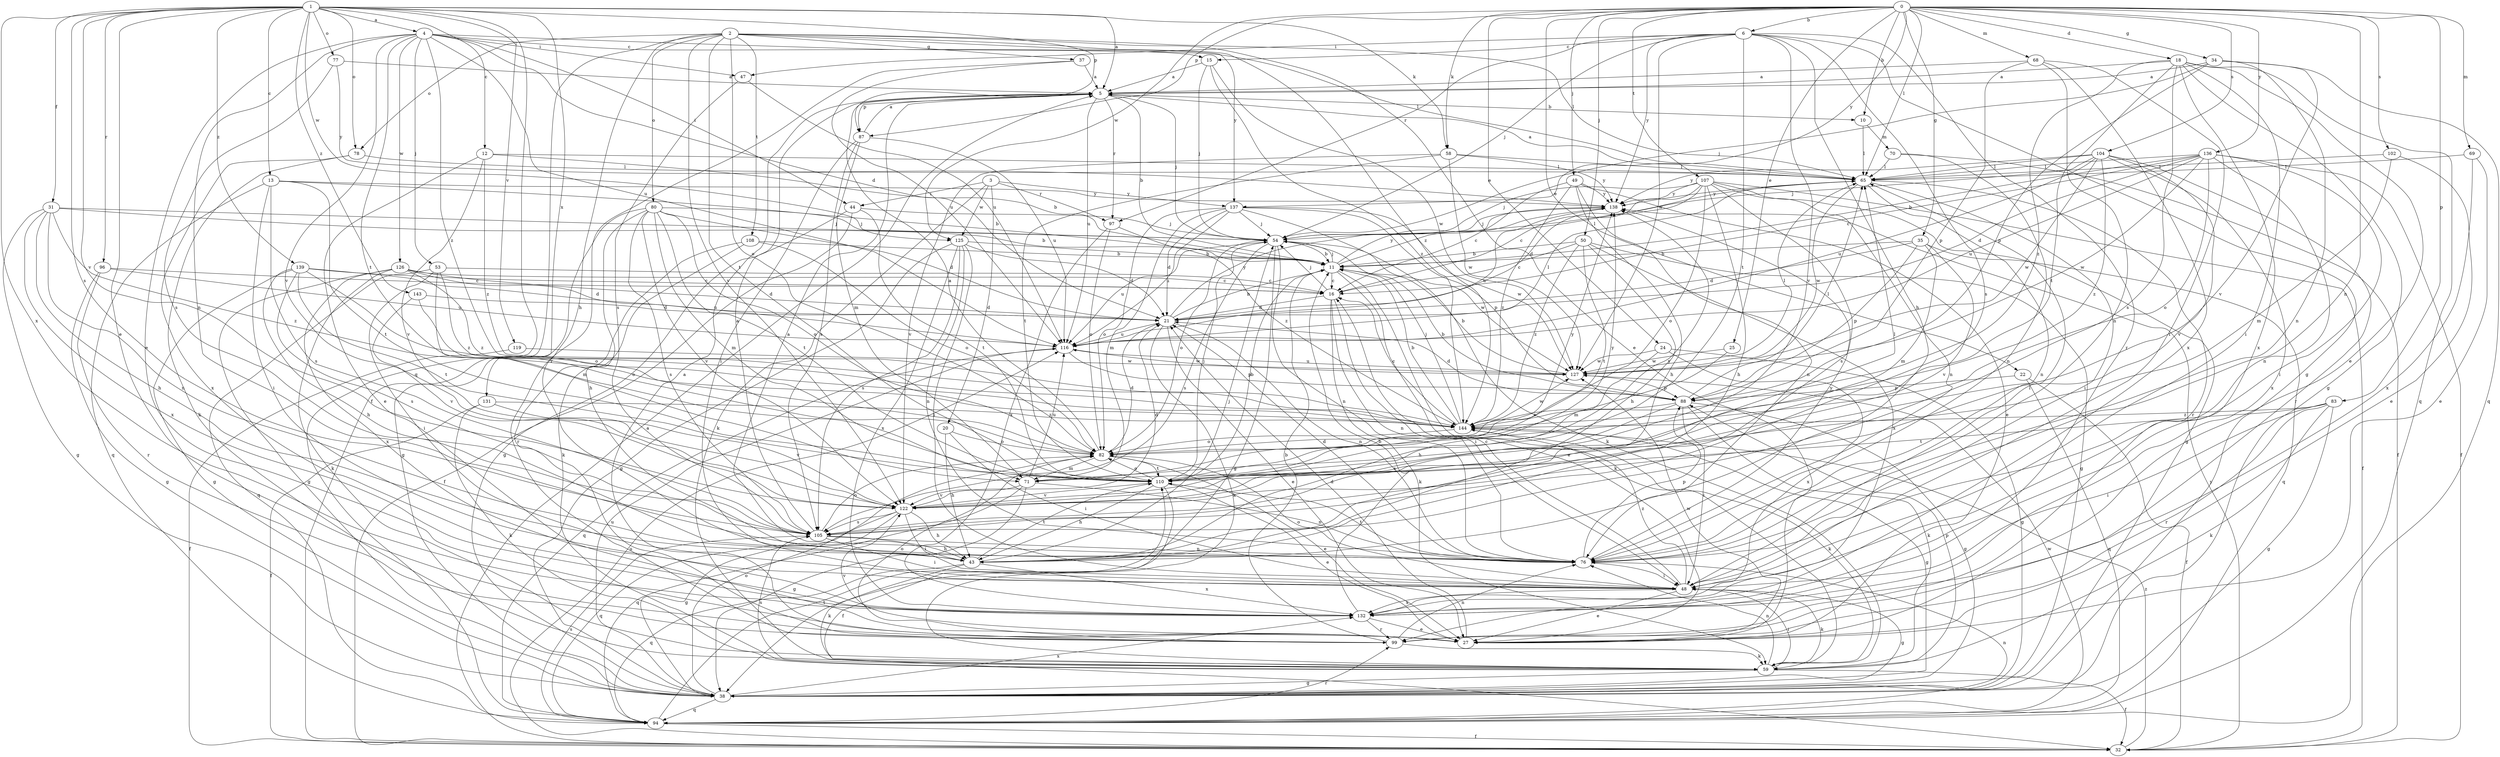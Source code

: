 strict digraph  {
0;
1;
2;
3;
4;
5;
6;
10;
11;
12;
13;
15;
16;
18;
20;
21;
22;
24;
25;
27;
31;
32;
34;
35;
37;
38;
43;
44;
47;
48;
49;
50;
53;
54;
58;
59;
65;
68;
69;
70;
71;
76;
77;
78;
80;
82;
83;
87;
88;
94;
96;
97;
99;
102;
104;
105;
107;
108;
110;
116;
119;
122;
125;
126;
127;
131;
132;
136;
137;
138;
139;
143;
144;
0 -> 6  [label=b];
0 -> 10  [label=b];
0 -> 18  [label=d];
0 -> 22  [label=e];
0 -> 24  [label=e];
0 -> 25  [label=e];
0 -> 34  [label=g];
0 -> 35  [label=g];
0 -> 49  [label=j];
0 -> 50  [label=j];
0 -> 58  [label=k];
0 -> 65  [label=l];
0 -> 68  [label=m];
0 -> 69  [label=m];
0 -> 76  [label=n];
0 -> 83  [label=p];
0 -> 87  [label=p];
0 -> 102  [label=s];
0 -> 104  [label=s];
0 -> 107  [label=t];
0 -> 125  [label=w];
0 -> 136  [label=y];
0 -> 137  [label=y];
1 -> 4  [label=a];
1 -> 5  [label=a];
1 -> 12  [label=c];
1 -> 13  [label=c];
1 -> 27  [label=e];
1 -> 31  [label=f];
1 -> 58  [label=k];
1 -> 77  [label=o];
1 -> 78  [label=o];
1 -> 87  [label=p];
1 -> 94  [label=q];
1 -> 96  [label=r];
1 -> 105  [label=s];
1 -> 119  [label=v];
1 -> 122  [label=v];
1 -> 125  [label=w];
1 -> 131  [label=x];
1 -> 132  [label=x];
1 -> 139  [label=z];
1 -> 143  [label=z];
2 -> 27  [label=e];
2 -> 32  [label=f];
2 -> 37  [label=g];
2 -> 43  [label=h];
2 -> 65  [label=l];
2 -> 78  [label=o];
2 -> 80  [label=o];
2 -> 82  [label=o];
2 -> 108  [label=t];
2 -> 110  [label=t];
2 -> 122  [label=v];
2 -> 137  [label=y];
2 -> 144  [label=z];
3 -> 20  [label=d];
3 -> 44  [label=i];
3 -> 59  [label=k];
3 -> 97  [label=r];
3 -> 125  [label=w];
3 -> 137  [label=y];
4 -> 15  [label=c];
4 -> 21  [label=d];
4 -> 27  [label=e];
4 -> 44  [label=i];
4 -> 47  [label=i];
4 -> 53  [label=j];
4 -> 65  [label=l];
4 -> 76  [label=n];
4 -> 110  [label=t];
4 -> 116  [label=u];
4 -> 122  [label=v];
4 -> 126  [label=w];
4 -> 144  [label=z];
5 -> 10  [label=b];
5 -> 11  [label=b];
5 -> 54  [label=j];
5 -> 87  [label=p];
5 -> 97  [label=r];
5 -> 116  [label=u];
6 -> 15  [label=c];
6 -> 38  [label=g];
6 -> 43  [label=h];
6 -> 47  [label=i];
6 -> 54  [label=j];
6 -> 97  [label=r];
6 -> 99  [label=r];
6 -> 105  [label=s];
6 -> 110  [label=t];
6 -> 122  [label=v];
6 -> 127  [label=w];
6 -> 138  [label=y];
10 -> 65  [label=l];
10 -> 70  [label=m];
11 -> 16  [label=c];
11 -> 27  [label=e];
11 -> 54  [label=j];
11 -> 59  [label=k];
11 -> 65  [label=l];
11 -> 138  [label=y];
12 -> 11  [label=b];
12 -> 27  [label=e];
12 -> 65  [label=l];
12 -> 122  [label=v];
12 -> 144  [label=z];
13 -> 11  [label=b];
13 -> 48  [label=i];
13 -> 94  [label=q];
13 -> 105  [label=s];
13 -> 110  [label=t];
13 -> 138  [label=y];
15 -> 5  [label=a];
15 -> 54  [label=j];
15 -> 127  [label=w];
15 -> 144  [label=z];
16 -> 21  [label=d];
16 -> 48  [label=i];
16 -> 54  [label=j];
16 -> 59  [label=k];
16 -> 76  [label=n];
18 -> 5  [label=a];
18 -> 27  [label=e];
18 -> 38  [label=g];
18 -> 48  [label=i];
18 -> 94  [label=q];
18 -> 105  [label=s];
18 -> 110  [label=t];
18 -> 132  [label=x];
18 -> 144  [label=z];
20 -> 43  [label=h];
20 -> 48  [label=i];
20 -> 82  [label=o];
21 -> 11  [label=b];
21 -> 27  [label=e];
21 -> 59  [label=k];
21 -> 76  [label=n];
21 -> 116  [label=u];
21 -> 138  [label=y];
22 -> 32  [label=f];
22 -> 88  [label=p];
22 -> 94  [label=q];
24 -> 38  [label=g];
24 -> 43  [label=h];
24 -> 127  [label=w];
24 -> 132  [label=x];
25 -> 71  [label=m];
25 -> 127  [label=w];
27 -> 21  [label=d];
27 -> 122  [label=v];
27 -> 127  [label=w];
31 -> 11  [label=b];
31 -> 38  [label=g];
31 -> 43  [label=h];
31 -> 54  [label=j];
31 -> 76  [label=n];
31 -> 132  [label=x];
31 -> 144  [label=z];
32 -> 5  [label=a];
32 -> 116  [label=u];
32 -> 138  [label=y];
32 -> 144  [label=z];
34 -> 5  [label=a];
34 -> 54  [label=j];
34 -> 76  [label=n];
34 -> 88  [label=p];
34 -> 94  [label=q];
34 -> 122  [label=v];
35 -> 11  [label=b];
35 -> 21  [label=d];
35 -> 71  [label=m];
35 -> 88  [label=p];
35 -> 94  [label=q];
35 -> 122  [label=v];
37 -> 5  [label=a];
37 -> 99  [label=r];
37 -> 116  [label=u];
38 -> 82  [label=o];
38 -> 94  [label=q];
38 -> 116  [label=u];
38 -> 132  [label=x];
43 -> 54  [label=j];
43 -> 59  [label=k];
43 -> 94  [label=q];
43 -> 110  [label=t];
43 -> 132  [label=x];
44 -> 32  [label=f];
44 -> 38  [label=g];
44 -> 54  [label=j];
44 -> 110  [label=t];
47 -> 105  [label=s];
47 -> 116  [label=u];
48 -> 16  [label=c];
48 -> 27  [label=e];
48 -> 38  [label=g];
48 -> 59  [label=k];
48 -> 65  [label=l];
48 -> 82  [label=o];
48 -> 132  [label=x];
48 -> 144  [label=z];
49 -> 16  [label=c];
49 -> 27  [label=e];
49 -> 43  [label=h];
49 -> 76  [label=n];
49 -> 138  [label=y];
49 -> 144  [label=z];
50 -> 11  [label=b];
50 -> 16  [label=c];
50 -> 38  [label=g];
50 -> 43  [label=h];
50 -> 110  [label=t];
50 -> 132  [label=x];
50 -> 144  [label=z];
53 -> 16  [label=c];
53 -> 48  [label=i];
53 -> 71  [label=m];
53 -> 82  [label=o];
53 -> 94  [label=q];
54 -> 11  [label=b];
54 -> 38  [label=g];
54 -> 76  [label=n];
54 -> 82  [label=o];
54 -> 105  [label=s];
54 -> 116  [label=u];
54 -> 127  [label=w];
58 -> 65  [label=l];
58 -> 110  [label=t];
58 -> 122  [label=v];
58 -> 127  [label=w];
58 -> 138  [label=y];
59 -> 32  [label=f];
59 -> 38  [label=g];
59 -> 48  [label=i];
59 -> 76  [label=n];
59 -> 88  [label=p];
59 -> 105  [label=s];
65 -> 5  [label=a];
65 -> 48  [label=i];
65 -> 76  [label=n];
65 -> 99  [label=r];
65 -> 127  [label=w];
65 -> 138  [label=y];
68 -> 5  [label=a];
68 -> 48  [label=i];
68 -> 76  [label=n];
68 -> 88  [label=p];
68 -> 132  [label=x];
69 -> 27  [label=e];
69 -> 65  [label=l];
69 -> 132  [label=x];
70 -> 32  [label=f];
70 -> 65  [label=l];
70 -> 76  [label=n];
71 -> 38  [label=g];
71 -> 76  [label=n];
71 -> 94  [label=q];
71 -> 116  [label=u];
71 -> 122  [label=v];
76 -> 5  [label=a];
76 -> 21  [label=d];
76 -> 48  [label=i];
76 -> 88  [label=p];
76 -> 110  [label=t];
76 -> 138  [label=y];
77 -> 5  [label=a];
77 -> 105  [label=s];
77 -> 138  [label=y];
78 -> 59  [label=k];
78 -> 65  [label=l];
78 -> 132  [label=x];
80 -> 21  [label=d];
80 -> 38  [label=g];
80 -> 43  [label=h];
80 -> 54  [label=j];
80 -> 71  [label=m];
80 -> 82  [label=o];
80 -> 105  [label=s];
80 -> 110  [label=t];
80 -> 122  [label=v];
82 -> 5  [label=a];
82 -> 21  [label=d];
82 -> 27  [label=e];
82 -> 71  [label=m];
82 -> 110  [label=t];
82 -> 138  [label=y];
83 -> 38  [label=g];
83 -> 48  [label=i];
83 -> 59  [label=k];
83 -> 99  [label=r];
83 -> 110  [label=t];
83 -> 144  [label=z];
87 -> 5  [label=a];
87 -> 48  [label=i];
87 -> 71  [label=m];
87 -> 105  [label=s];
87 -> 116  [label=u];
88 -> 11  [label=b];
88 -> 21  [label=d];
88 -> 38  [label=g];
88 -> 48  [label=i];
88 -> 59  [label=k];
88 -> 65  [label=l];
88 -> 105  [label=s];
88 -> 144  [label=z];
94 -> 32  [label=f];
94 -> 76  [label=n];
94 -> 99  [label=r];
94 -> 105  [label=s];
94 -> 110  [label=t];
94 -> 127  [label=w];
96 -> 16  [label=c];
96 -> 38  [label=g];
96 -> 99  [label=r];
96 -> 116  [label=u];
97 -> 82  [label=o];
97 -> 132  [label=x];
97 -> 144  [label=z];
99 -> 5  [label=a];
99 -> 11  [label=b];
99 -> 59  [label=k];
99 -> 76  [label=n];
99 -> 82  [label=o];
102 -> 27  [label=e];
102 -> 65  [label=l];
102 -> 71  [label=m];
104 -> 54  [label=j];
104 -> 65  [label=l];
104 -> 99  [label=r];
104 -> 116  [label=u];
104 -> 122  [label=v];
104 -> 127  [label=w];
104 -> 132  [label=x];
104 -> 138  [label=y];
104 -> 144  [label=z];
105 -> 5  [label=a];
105 -> 43  [label=h];
105 -> 48  [label=i];
105 -> 76  [label=n];
105 -> 82  [label=o];
107 -> 16  [label=c];
107 -> 21  [label=d];
107 -> 32  [label=f];
107 -> 38  [label=g];
107 -> 43  [label=h];
107 -> 54  [label=j];
107 -> 76  [label=n];
107 -> 82  [label=o];
107 -> 105  [label=s];
107 -> 138  [label=y];
108 -> 11  [label=b];
108 -> 59  [label=k];
108 -> 82  [label=o];
108 -> 99  [label=r];
110 -> 11  [label=b];
110 -> 27  [label=e];
110 -> 32  [label=f];
110 -> 43  [label=h];
110 -> 54  [label=j];
110 -> 65  [label=l];
110 -> 82  [label=o];
110 -> 122  [label=v];
110 -> 138  [label=y];
116 -> 65  [label=l];
116 -> 88  [label=p];
116 -> 94  [label=q];
116 -> 127  [label=w];
119 -> 32  [label=f];
119 -> 127  [label=w];
122 -> 21  [label=d];
122 -> 38  [label=g];
122 -> 43  [label=h];
122 -> 48  [label=i];
122 -> 94  [label=q];
122 -> 105  [label=s];
122 -> 138  [label=y];
125 -> 11  [label=b];
125 -> 21  [label=d];
125 -> 38  [label=g];
125 -> 48  [label=i];
125 -> 76  [label=n];
125 -> 105  [label=s];
125 -> 132  [label=x];
126 -> 16  [label=c];
126 -> 21  [label=d];
126 -> 38  [label=g];
126 -> 59  [label=k];
126 -> 116  [label=u];
126 -> 132  [label=x];
126 -> 144  [label=z];
127 -> 11  [label=b];
127 -> 65  [label=l];
127 -> 88  [label=p];
127 -> 116  [label=u];
131 -> 32  [label=f];
131 -> 59  [label=k];
131 -> 122  [label=v];
131 -> 144  [label=z];
132 -> 11  [label=b];
132 -> 27  [label=e];
132 -> 99  [label=r];
136 -> 11  [label=b];
136 -> 16  [label=c];
136 -> 21  [label=d];
136 -> 32  [label=f];
136 -> 48  [label=i];
136 -> 65  [label=l];
136 -> 76  [label=n];
136 -> 82  [label=o];
136 -> 116  [label=u];
136 -> 127  [label=w];
137 -> 21  [label=d];
137 -> 54  [label=j];
137 -> 59  [label=k];
137 -> 71  [label=m];
137 -> 82  [label=o];
137 -> 88  [label=p];
137 -> 116  [label=u];
137 -> 127  [label=w];
138 -> 54  [label=j];
138 -> 116  [label=u];
139 -> 16  [label=c];
139 -> 21  [label=d];
139 -> 38  [label=g];
139 -> 43  [label=h];
139 -> 105  [label=s];
139 -> 110  [label=t];
139 -> 144  [label=z];
143 -> 21  [label=d];
143 -> 82  [label=o];
143 -> 122  [label=v];
144 -> 11  [label=b];
144 -> 16  [label=c];
144 -> 38  [label=g];
144 -> 54  [label=j];
144 -> 59  [label=k];
144 -> 82  [label=o];
144 -> 127  [label=w];
}
